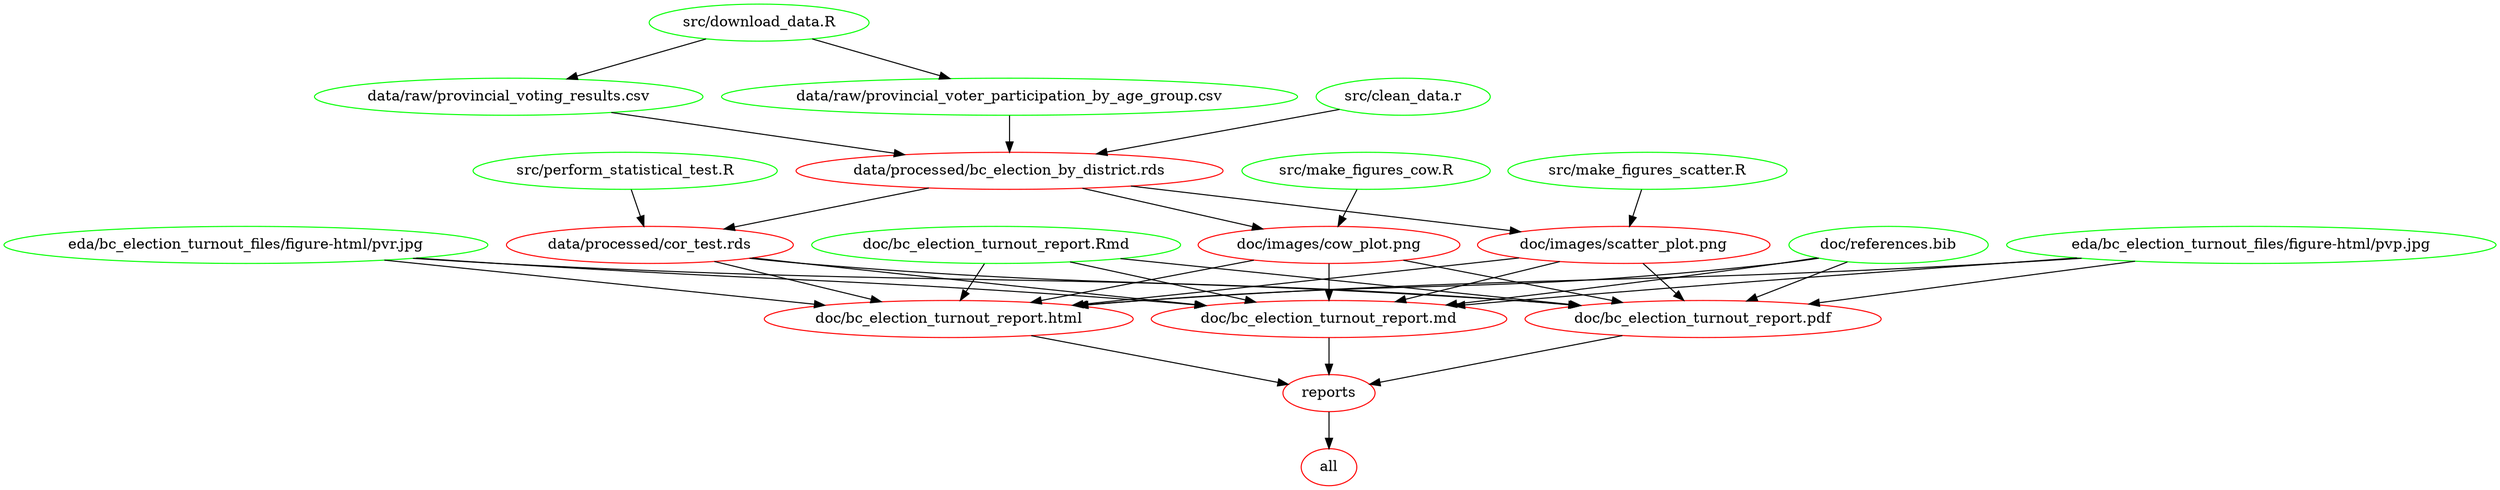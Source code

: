 digraph G {
n2[label="all", color="red"];
n8[label="data/processed/bc_election_by_district.rds", color="red"];
n15[label="data/processed/cor_test.rds", color="red"];
n9[label="data/raw/provincial_voter_participation_by_age_group.csv", color="green"];
n11[label="data/raw/provincial_voting_results.csv", color="green"];
n5[label="doc/bc_election_turnout_report.Rmd", color="green"];
n21[label="doc/bc_election_turnout_report.html", color="red"];
n4[label="doc/bc_election_turnout_report.md", color="red"];
n20[label="doc/bc_election_turnout_report.pdf", color="red"];
n6[label="doc/images/cow_plot.png", color="red"];
n13[label="doc/images/scatter_plot.png", color="red"];
n19[label="doc/references.bib", color="green"];
n18[label="eda/bc_election_turnout_files/figure-html/pvp.jpg", color="green"];
n17[label="eda/bc_election_turnout_files/figure-html/pvr.jpg", color="green"];
n3[label="reports", color="red"];
n12[label="src/clean_data.r", color="green"];
n10[label="src/download_data.R", color="green"];
n7[label="src/make_figures_cow.R", color="green"];
n14[label="src/make_figures_scatter.R", color="green"];
n16[label="src/perform_statistical_test.R", color="green"];
n3 -> n2 ; 
n9 -> n8 ; 
n11 -> n8 ; 
n12 -> n8 ; 
n8 -> n15 ; 
n16 -> n15 ; 
n10 -> n9 ; 
n10 -> n11 ; 
n15 -> n21 ; 
n5 -> n21 ; 
n6 -> n21 ; 
n13 -> n21 ; 
n19 -> n21 ; 
n18 -> n21 ; 
n17 -> n21 ; 
n15 -> n4 ; 
n5 -> n4 ; 
n6 -> n4 ; 
n13 -> n4 ; 
n19 -> n4 ; 
n18 -> n4 ; 
n17 -> n4 ; 
n15 -> n20 ; 
n5 -> n20 ; 
n6 -> n20 ; 
n13 -> n20 ; 
n19 -> n20 ; 
n18 -> n20 ; 
n17 -> n20 ; 
n8 -> n6 ; 
n7 -> n6 ; 
n8 -> n13 ; 
n14 -> n13 ; 
n21 -> n3 ; 
n4 -> n3 ; 
n20 -> n3 ; 
}
